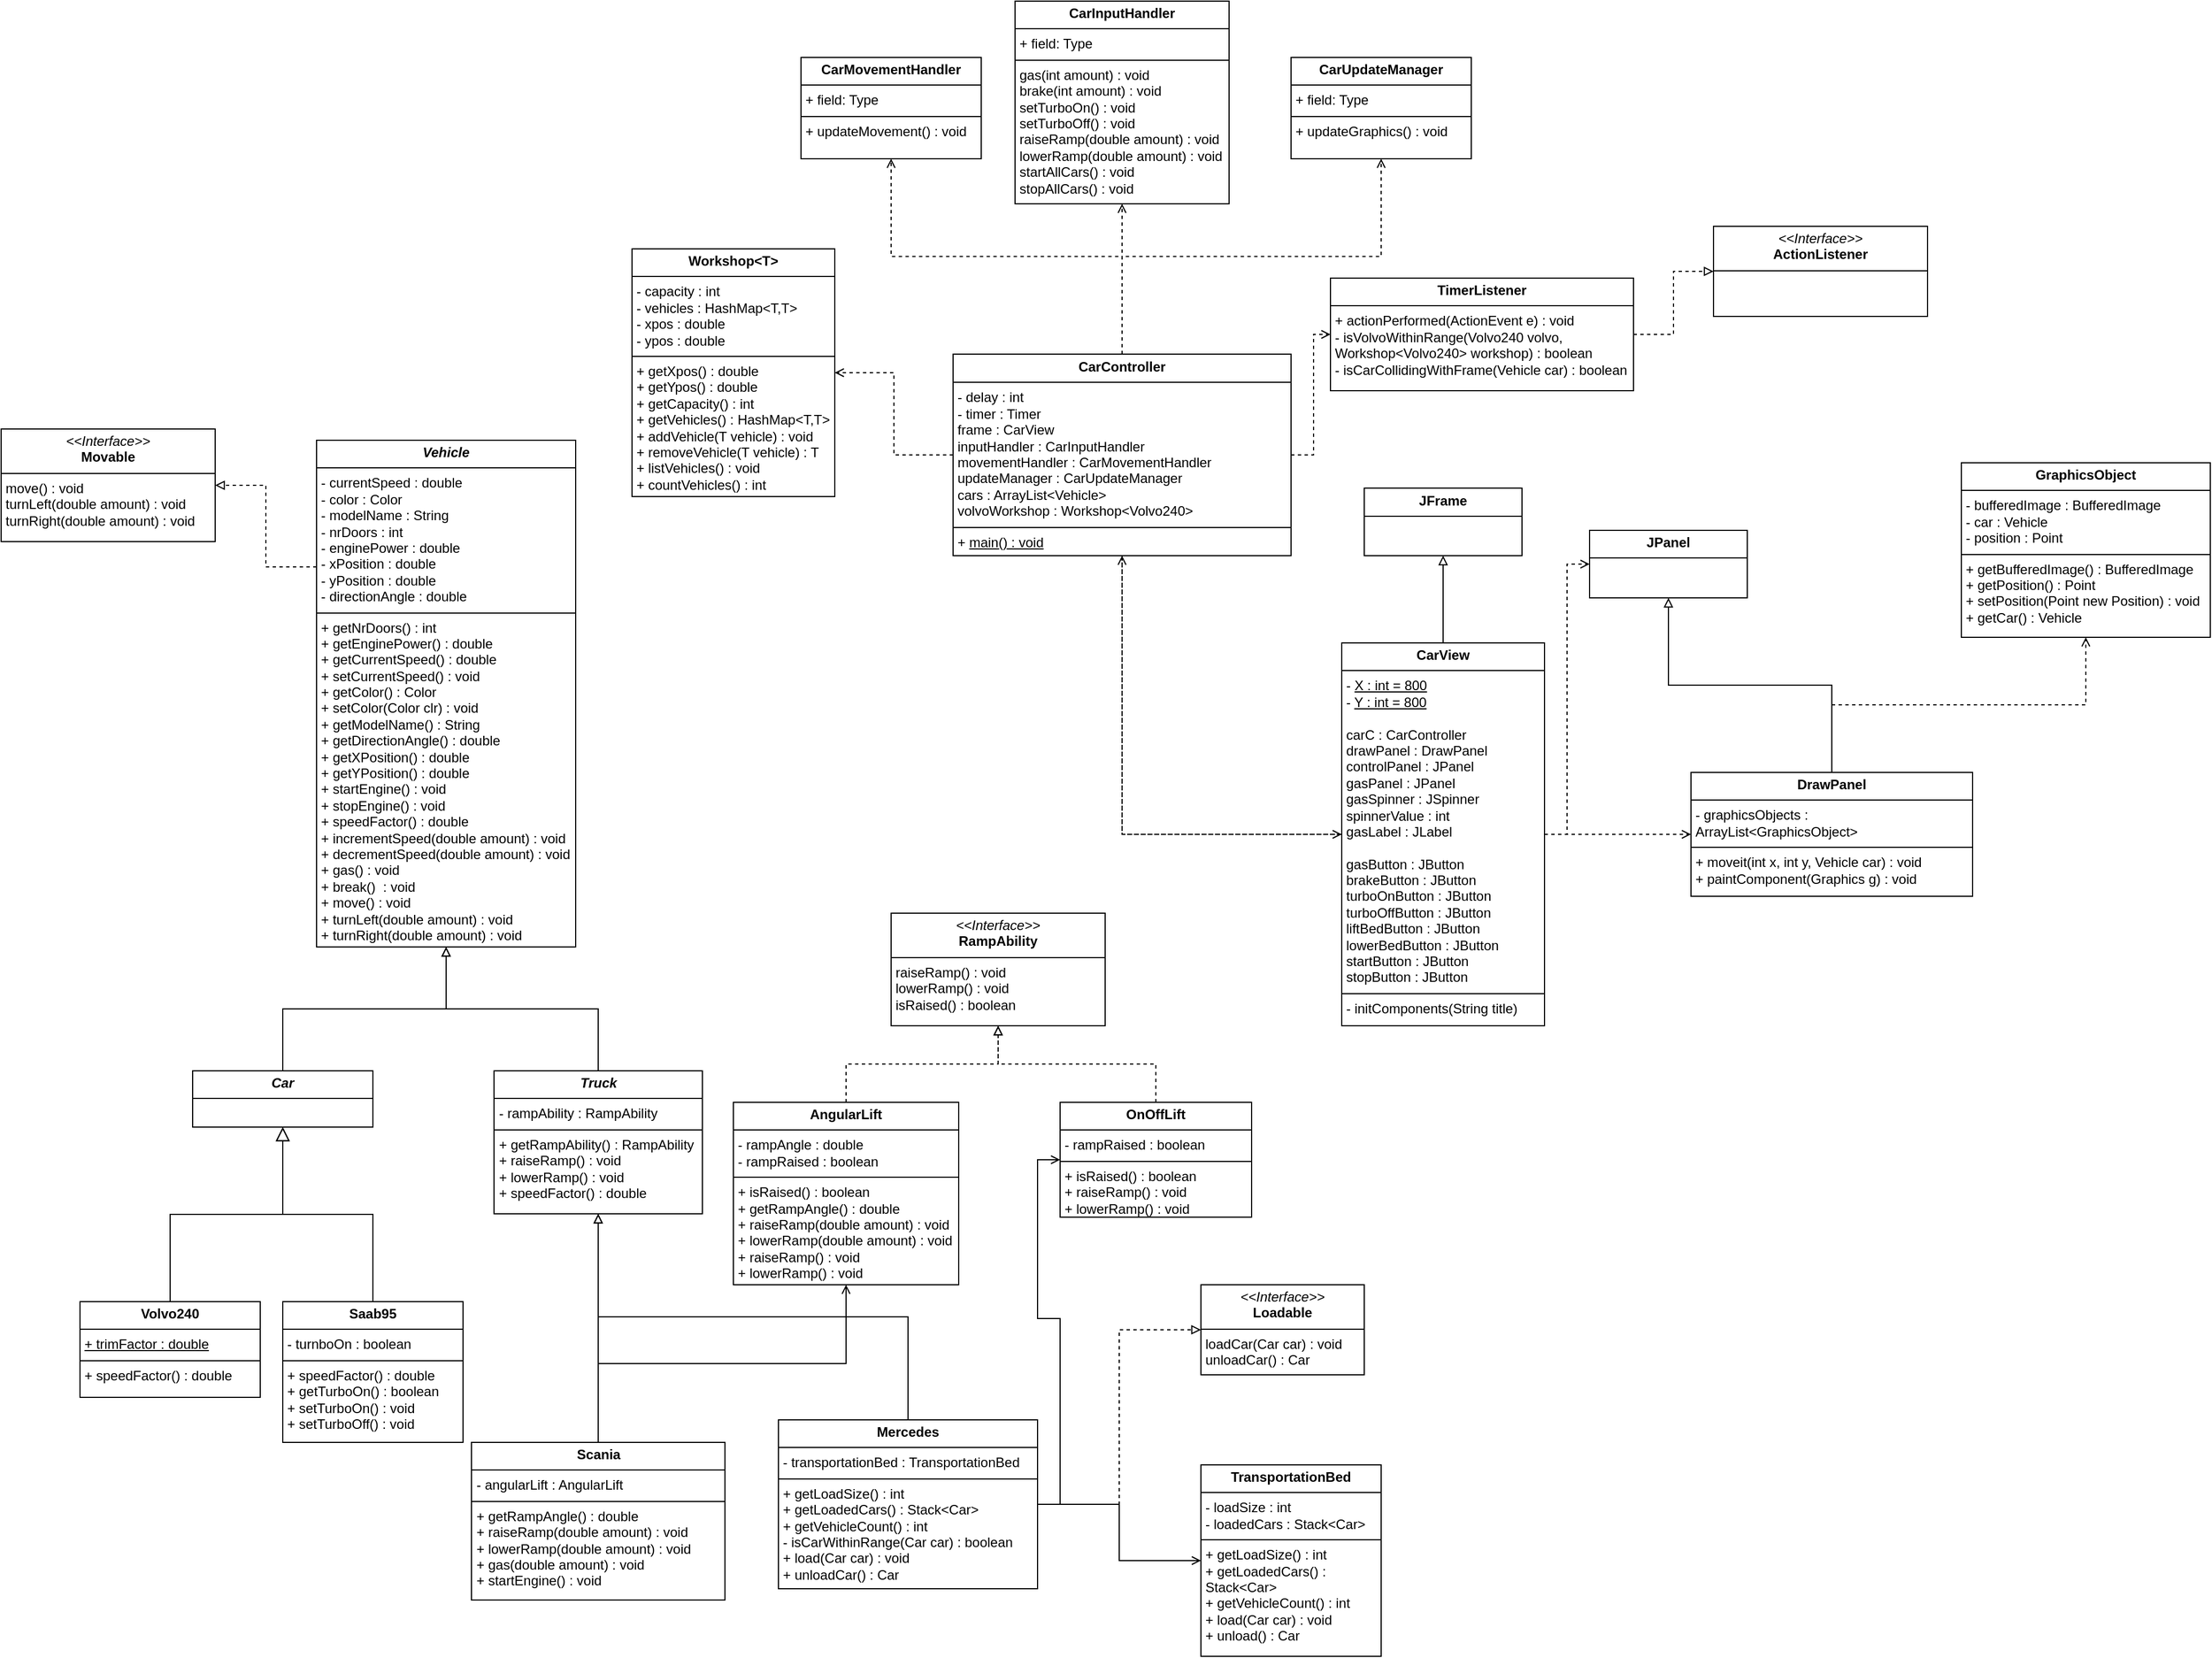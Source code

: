 <mxfile version="26.0.7">
  <diagram id="C5RBs43oDa-KdzZeNtuy" name="Page-1">
    <mxGraphModel dx="1781" dy="1826" grid="1" gridSize="10" guides="1" tooltips="1" connect="1" arrows="1" fold="1" page="1" pageScale="1" pageWidth="827" pageHeight="1169" math="0" shadow="0">
      <root>
        <mxCell id="WIyWlLk6GJQsqaUBKTNV-0" />
        <mxCell id="WIyWlLk6GJQsqaUBKTNV-1" parent="WIyWlLk6GJQsqaUBKTNV-0" />
        <mxCell id="zkfFHV4jXpPFQw0GAbJ--12" value="" style="endArrow=block;endSize=10;endFill=0;shadow=0;strokeWidth=1;rounded=0;curved=0;edgeStyle=elbowEdgeStyle;elbow=vertical;exitX=0.5;exitY=0;exitDx=0;exitDy=0;entryX=0.5;entryY=1;entryDx=0;entryDy=0;" parent="WIyWlLk6GJQsqaUBKTNV-1" source="UUZRueKSXtBkts1wpo_z-1" target="65865Qzd2OzKarjZXc1O-2" edge="1">
          <mxGeometry width="160" relative="1" as="geometry">
            <mxPoint x="100" y="540" as="sourcePoint" />
            <mxPoint x="195" y="130" as="targetPoint" />
          </mxGeometry>
        </mxCell>
        <mxCell id="zkfFHV4jXpPFQw0GAbJ--16" value="" style="endArrow=block;endSize=10;endFill=0;shadow=0;strokeWidth=1;rounded=0;curved=0;edgeStyle=elbowEdgeStyle;elbow=vertical;exitX=0.5;exitY=0;exitDx=0;exitDy=0;entryX=0.5;entryY=1;entryDx=0;entryDy=0;" parent="WIyWlLk6GJQsqaUBKTNV-1" source="UUZRueKSXtBkts1wpo_z-2" target="65865Qzd2OzKarjZXc1O-2" edge="1">
          <mxGeometry width="160" relative="1" as="geometry">
            <mxPoint x="420" y="545" as="sourcePoint" />
            <mxPoint x="195" y="130" as="targetPoint" />
          </mxGeometry>
        </mxCell>
        <mxCell id="UUZRueKSXtBkts1wpo_z-1" value="&lt;p style=&quot;margin:0px;margin-top:4px;text-align:center;&quot;&gt;&lt;b&gt;Volvo240&lt;/b&gt;&lt;/p&gt;&lt;hr size=&quot;1&quot; style=&quot;border-style:solid;&quot;&gt;&lt;p style=&quot;margin:0px;margin-left:4px;&quot;&gt;&lt;u&gt;+ trimFactor : double&lt;/u&gt;&lt;/p&gt;&lt;hr size=&quot;1&quot; style=&quot;border-style:solid;&quot;&gt;&lt;p style=&quot;margin:0px;margin-left:4px;&quot;&gt;+ speedFactor() : double&lt;/p&gt;" style="verticalAlign=top;align=left;overflow=fill;html=1;whiteSpace=wrap;" parent="WIyWlLk6GJQsqaUBKTNV-1" vertex="1">
          <mxGeometry x="20" y="225" width="160" height="85" as="geometry" />
        </mxCell>
        <mxCell id="UUZRueKSXtBkts1wpo_z-2" value="&lt;p style=&quot;margin:0px;margin-top:4px;text-align:center;&quot;&gt;&lt;b&gt;Saab95&lt;/b&gt;&lt;/p&gt;&lt;hr size=&quot;1&quot; style=&quot;border-style:solid;&quot;&gt;&lt;p style=&quot;margin:0px;margin-left:4px;&quot;&gt;- turnboOn : boolean&lt;/p&gt;&lt;hr size=&quot;1&quot; style=&quot;border-style:solid;&quot;&gt;&lt;p style=&quot;margin:0px;margin-left:4px;&quot;&gt;+ speedFactor() : double&lt;/p&gt;&lt;p style=&quot;margin:0px;margin-left:4px;&quot;&gt;+ getTurboOn() : boolean&lt;/p&gt;&lt;p style=&quot;margin:0px;margin-left:4px;&quot;&gt;+ setTurboOn() : void&lt;/p&gt;&lt;p style=&quot;margin:0px;margin-left:4px;&quot;&gt;+ setTurboOff() : void&lt;/p&gt;" style="verticalAlign=top;align=left;overflow=fill;html=1;whiteSpace=wrap;" parent="WIyWlLk6GJQsqaUBKTNV-1" vertex="1">
          <mxGeometry x="200" y="225" width="160" height="125" as="geometry" />
        </mxCell>
        <mxCell id="UUZRueKSXtBkts1wpo_z-6" value="" style="edgeStyle=orthogonalEdgeStyle;rounded=0;orthogonalLoop=1;jettySize=auto;html=1;endArrow=block;endFill=0;entryX=0.5;entryY=1;entryDx=0;entryDy=0;" parent="WIyWlLk6GJQsqaUBKTNV-1" source="UUZRueKSXtBkts1wpo_z-3" target="65865Qzd2OzKarjZXc1O-0" edge="1">
          <mxGeometry relative="1" as="geometry">
            <mxPoint x="340" y="20" as="targetPoint" />
          </mxGeometry>
        </mxCell>
        <mxCell id="UUZRueKSXtBkts1wpo_z-3" value="&lt;p style=&quot;margin:0px;margin-top:4px;text-align:center;&quot;&gt;&lt;b&gt;&lt;i&gt;Truck&lt;/i&gt;&lt;/b&gt;&lt;/p&gt;&lt;hr size=&quot;1&quot; style=&quot;border-style:solid;&quot;&gt;&lt;p style=&quot;margin:0px;margin-left:4px;&quot;&gt;- rampAbility : RampAbility&lt;/p&gt;&lt;hr size=&quot;1&quot; style=&quot;border-style:solid;&quot;&gt;&lt;p style=&quot;margin:0px;margin-left:4px;&quot;&gt;+ getRampAbility() : RampAbility&lt;/p&gt;&lt;p style=&quot;margin:0px;margin-left:4px;&quot;&gt;+ raiseRamp() : void&lt;/p&gt;&lt;p style=&quot;margin:0px;margin-left:4px;&quot;&gt;+ lowerRamp() : void&lt;/p&gt;&lt;p style=&quot;margin:0px;margin-left:4px;&quot;&gt;+ speedFactor() : double&lt;/p&gt;" style="verticalAlign=top;align=left;overflow=fill;html=1;whiteSpace=wrap;" parent="WIyWlLk6GJQsqaUBKTNV-1" vertex="1">
          <mxGeometry x="387.5" y="20" width="185" height="127" as="geometry" />
        </mxCell>
        <mxCell id="UUZRueKSXtBkts1wpo_z-9" style="edgeStyle=orthogonalEdgeStyle;rounded=0;orthogonalLoop=1;jettySize=auto;html=1;exitX=0.5;exitY=0;exitDx=0;exitDy=0;entryX=0.5;entryY=1;entryDx=0;entryDy=0;endArrow=block;endFill=0;" parent="WIyWlLk6GJQsqaUBKTNV-1" source="UUZRueKSXtBkts1wpo_z-4" target="UUZRueKSXtBkts1wpo_z-3" edge="1">
          <mxGeometry relative="1" as="geometry" />
        </mxCell>
        <mxCell id="9MNKS4GSq8RQ1P2GVVs_-5" style="edgeStyle=orthogonalEdgeStyle;rounded=0;orthogonalLoop=1;jettySize=auto;html=1;exitX=0.5;exitY=0;exitDx=0;exitDy=0;entryX=0.5;entryY=1;entryDx=0;entryDy=0;endArrow=open;endFill=0;" parent="WIyWlLk6GJQsqaUBKTNV-1" source="UUZRueKSXtBkts1wpo_z-4" target="9MNKS4GSq8RQ1P2GVVs_-1" edge="1">
          <mxGeometry relative="1" as="geometry" />
        </mxCell>
        <mxCell id="UUZRueKSXtBkts1wpo_z-4" value="&lt;p style=&quot;margin:0px;margin-top:4px;text-align:center;&quot;&gt;&lt;b&gt;Scania&lt;/b&gt;&lt;/p&gt;&lt;hr size=&quot;1&quot; style=&quot;border-style:solid;&quot;&gt;&lt;p style=&quot;margin:0px;margin-left:4px;&quot;&gt;- angularLift : AngularLift&lt;/p&gt;&lt;hr size=&quot;1&quot; style=&quot;border-style:solid;&quot;&gt;&lt;p style=&quot;margin:0px;margin-left:4px;&quot;&gt;&lt;span style=&quot;background-color: transparent; color: light-dark(rgb(0, 0, 0), rgb(255, 255, 255));&quot;&gt;+ getRampAngle() : double&lt;/span&gt;&lt;/p&gt;&lt;p style=&quot;margin:0px;margin-left:4px;&quot;&gt;&lt;span style=&quot;background-color: transparent; color: light-dark(rgb(0, 0, 0), rgb(255, 255, 255));&quot;&gt;+ raiseRamp(double amount) : void&lt;/span&gt;&lt;br&gt;&lt;/p&gt;&lt;p style=&quot;margin:0px;margin-left:4px;&quot;&gt;&lt;span style=&quot;background-color: transparent; color: light-dark(rgb(0, 0, 0), rgb(255, 255, 255));&quot;&gt;+ lowerRamp(double amount) : void&lt;/span&gt;&lt;/p&gt;&lt;p style=&quot;margin:0px;margin-left:4px;&quot;&gt;&lt;span style=&quot;background-color: transparent; color: light-dark(rgb(0, 0, 0), rgb(255, 255, 255));&quot;&gt;+ gas(double amount) : void&lt;/span&gt;&lt;/p&gt;&lt;p style=&quot;margin:0px;margin-left:4px;&quot;&gt;&lt;span style=&quot;background-color: transparent; color: light-dark(rgb(0, 0, 0), rgb(255, 255, 255));&quot;&gt;+ startEngine() : void&lt;/span&gt;&lt;/p&gt;" style="verticalAlign=top;align=left;overflow=fill;html=1;whiteSpace=wrap;" parent="WIyWlLk6GJQsqaUBKTNV-1" vertex="1">
          <mxGeometry x="367.5" y="350" width="225" height="140" as="geometry" />
        </mxCell>
        <mxCell id="UUZRueKSXtBkts1wpo_z-8" style="edgeStyle=orthogonalEdgeStyle;rounded=0;orthogonalLoop=1;jettySize=auto;html=1;exitX=0.5;exitY=0;exitDx=0;exitDy=0;endArrow=block;endFill=0;" parent="WIyWlLk6GJQsqaUBKTNV-1" source="UUZRueKSXtBkts1wpo_z-7" target="UUZRueKSXtBkts1wpo_z-3" edge="1">
          <mxGeometry relative="1" as="geometry">
            <mxPoint x="480" y="110" as="targetPoint" />
          </mxGeometry>
        </mxCell>
        <mxCell id="rE1bcoCa6DXhhvIjJYWH-1" style="edgeStyle=orthogonalEdgeStyle;rounded=0;orthogonalLoop=1;jettySize=auto;html=1;exitX=1;exitY=0.5;exitDx=0;exitDy=0;entryX=0;entryY=0.5;entryDx=0;entryDy=0;endArrow=block;endFill=0;dashed=1;" parent="WIyWlLk6GJQsqaUBKTNV-1" source="UUZRueKSXtBkts1wpo_z-7" target="9MNKS4GSq8RQ1P2GVVs_-8" edge="1">
          <mxGeometry relative="1" as="geometry" />
        </mxCell>
        <mxCell id="KOks-UzfTVV5hbzTRLHZ-1" style="edgeStyle=orthogonalEdgeStyle;shape=connector;rounded=0;orthogonalLoop=1;jettySize=auto;html=1;entryX=0;entryY=0.5;entryDx=0;entryDy=0;strokeColor=default;align=center;verticalAlign=middle;fontFamily=Helvetica;fontSize=11;fontColor=default;labelBackgroundColor=default;endArrow=open;endFill=0;" parent="WIyWlLk6GJQsqaUBKTNV-1" source="UUZRueKSXtBkts1wpo_z-7" target="KOks-UzfTVV5hbzTRLHZ-0" edge="1">
          <mxGeometry relative="1" as="geometry" />
        </mxCell>
        <mxCell id="UUZRueKSXtBkts1wpo_z-7" value="&lt;p style=&quot;margin:0px;margin-top:4px;text-align:center;&quot;&gt;&lt;b&gt;Mercedes&lt;/b&gt;&lt;/p&gt;&lt;hr size=&quot;1&quot; style=&quot;border-style:solid;&quot;&gt;&lt;p style=&quot;margin:0px;margin-left:4px;&quot;&gt;- transportationBed : TransportationBed&lt;/p&gt;&lt;hr size=&quot;1&quot; style=&quot;border-style:solid;&quot;&gt;&lt;p style=&quot;margin:0px;margin-left:4px;&quot;&gt;&lt;span style=&quot;background-color: transparent; color: light-dark(rgb(0, 0, 0), rgb(255, 255, 255));&quot;&gt;+ getLoadSize() : int&lt;/span&gt;&lt;/p&gt;&lt;p style=&quot;margin:0px;margin-left:4px;&quot;&gt;&lt;span style=&quot;background-color: transparent; color: light-dark(rgb(0, 0, 0), rgb(255, 255, 255));&quot;&gt;+ getLoadedCars() : Stack&amp;lt;Car&amp;gt;&lt;/span&gt;&lt;/p&gt;&lt;p style=&quot;margin:0px;margin-left:4px;&quot;&gt;&lt;span style=&quot;background-color: transparent; color: light-dark(rgb(0, 0, 0), rgb(255, 255, 255));&quot;&gt;+ getVehicleCount() : int&lt;/span&gt;&lt;/p&gt;&lt;p style=&quot;margin:0px;margin-left:4px;&quot;&gt;&lt;span style=&quot;background-color: transparent; color: light-dark(rgb(0, 0, 0), rgb(255, 255, 255));&quot;&gt;- isCarWithinRange(Car car) : boolean&lt;/span&gt;&lt;/p&gt;&lt;p style=&quot;margin:0px;margin-left:4px;&quot;&gt;+ load(Car car) : void&lt;/p&gt;&lt;p style=&quot;margin:0px;margin-left:4px;&quot;&gt;+ unloadCar() : Car&lt;/p&gt;" style="verticalAlign=top;align=left;overflow=fill;html=1;whiteSpace=wrap;" parent="WIyWlLk6GJQsqaUBKTNV-1" vertex="1">
          <mxGeometry x="640" y="330" width="230" height="150" as="geometry" />
        </mxCell>
        <mxCell id="UUZRueKSXtBkts1wpo_z-12" value="&lt;p style=&quot;margin:0px;margin-top:4px;text-align:center;&quot;&gt;&lt;i&gt;&amp;lt;&amp;lt;Interface&amp;gt;&amp;gt;&lt;/i&gt;&lt;br&gt;&lt;b&gt;Movable&lt;/b&gt;&lt;/p&gt;&lt;hr size=&quot;1&quot; style=&quot;border-style:solid;&quot;&gt;&lt;p style=&quot;margin:0px;margin-left:4px;&quot;&gt;move() : void&lt;/p&gt;&lt;p style=&quot;margin:0px;margin-left:4px;&quot;&gt;turnLeft(double amount) : void&lt;/p&gt;&lt;p style=&quot;margin:0px;margin-left:4px;&quot;&gt;turnRight(double amount) : void&lt;/p&gt;" style="verticalAlign=top;align=left;overflow=fill;html=1;whiteSpace=wrap;" parent="WIyWlLk6GJQsqaUBKTNV-1" vertex="1">
          <mxGeometry x="-50" y="-550" width="190" height="100" as="geometry" />
        </mxCell>
        <mxCell id="UUZRueKSXtBkts1wpo_z-15" style="edgeStyle=orthogonalEdgeStyle;rounded=0;orthogonalLoop=1;jettySize=auto;html=1;exitX=0;exitY=0.25;exitDx=0;exitDy=0;entryX=1;entryY=0.5;entryDx=0;entryDy=0;endArrow=block;endFill=0;dashed=1;" parent="WIyWlLk6GJQsqaUBKTNV-1" source="65865Qzd2OzKarjZXc1O-0" target="UUZRueKSXtBkts1wpo_z-12" edge="1">
          <mxGeometry relative="1" as="geometry" />
        </mxCell>
        <mxCell id="9MNKS4GSq8RQ1P2GVVs_-0" value="&lt;p style=&quot;margin:0px;margin-top:4px;text-align:center;&quot;&gt;&lt;i&gt;&amp;lt;&amp;lt;Interface&amp;gt;&amp;gt;&lt;/i&gt;&lt;br&gt;&lt;b&gt;RampAbility&lt;/b&gt;&lt;/p&gt;&lt;hr size=&quot;1&quot; style=&quot;border-style:solid;&quot;&gt;&lt;p style=&quot;margin:0px;margin-left:4px;&quot;&gt;raiseRamp() : void&lt;/p&gt;&lt;p style=&quot;margin:0px;margin-left:4px;&quot;&gt;lowerRamp() : void&lt;/p&gt;&lt;p style=&quot;margin:0px;margin-left:4px;&quot;&gt;isRaised() : boolean&lt;/p&gt;" style="verticalAlign=top;align=left;overflow=fill;html=1;whiteSpace=wrap;" parent="WIyWlLk6GJQsqaUBKTNV-1" vertex="1">
          <mxGeometry x="740" y="-120" width="190" height="100" as="geometry" />
        </mxCell>
        <mxCell id="9MNKS4GSq8RQ1P2GVVs_-3" style="edgeStyle=orthogonalEdgeStyle;rounded=0;orthogonalLoop=1;jettySize=auto;html=1;exitX=0.5;exitY=0;exitDx=0;exitDy=0;entryX=0.5;entryY=1;entryDx=0;entryDy=0;endArrow=block;endFill=0;dashed=1;" parent="WIyWlLk6GJQsqaUBKTNV-1" source="9MNKS4GSq8RQ1P2GVVs_-1" target="9MNKS4GSq8RQ1P2GVVs_-0" edge="1">
          <mxGeometry relative="1" as="geometry" />
        </mxCell>
        <mxCell id="9MNKS4GSq8RQ1P2GVVs_-1" value="&lt;p style=&quot;margin:0px;margin-top:4px;text-align:center;&quot;&gt;&lt;b&gt;AngularLift&lt;/b&gt;&lt;/p&gt;&lt;hr size=&quot;1&quot; style=&quot;border-style:solid;&quot;&gt;&lt;p style=&quot;margin:0px;margin-left:4px;&quot;&gt;- rampAngle : double&lt;/p&gt;&lt;p style=&quot;margin:0px;margin-left:4px;&quot;&gt;- rampRaised : boolean&lt;/p&gt;&lt;hr size=&quot;1&quot; style=&quot;border-style:solid;&quot;&gt;&lt;p style=&quot;margin: 0px 0px 0px 4px;&quot;&gt;+ isRaised() : boolean&lt;/p&gt;&lt;p style=&quot;margin: 0px 0px 0px 4px;&quot;&gt;+ getRampAngle() : double&lt;/p&gt;&lt;p style=&quot;margin: 0px 0px 0px 4px;&quot;&gt;+ raiseRamp(double amount) : void&lt;/p&gt;&lt;p style=&quot;margin: 0px 0px 0px 4px;&quot;&gt;+ lowerRamp(double amount) : void&lt;/p&gt;&lt;p style=&quot;margin: 0px 0px 0px 4px;&quot;&gt;+ raiseRamp() : void&lt;/p&gt;&lt;p style=&quot;margin: 0px 0px 0px 4px;&quot;&gt;+ lowerRamp() : void&lt;/p&gt;" style="verticalAlign=top;align=left;overflow=fill;html=1;whiteSpace=wrap;" parent="WIyWlLk6GJQsqaUBKTNV-1" vertex="1">
          <mxGeometry x="600" y="48" width="200" height="162" as="geometry" />
        </mxCell>
        <mxCell id="9MNKS4GSq8RQ1P2GVVs_-4" style="edgeStyle=orthogonalEdgeStyle;rounded=0;orthogonalLoop=1;jettySize=auto;html=1;exitX=0.5;exitY=0;exitDx=0;exitDy=0;entryX=0.5;entryY=1;entryDx=0;entryDy=0;endArrow=block;endFill=0;dashed=1;" parent="WIyWlLk6GJQsqaUBKTNV-1" source="9MNKS4GSq8RQ1P2GVVs_-2" target="9MNKS4GSq8RQ1P2GVVs_-0" edge="1">
          <mxGeometry relative="1" as="geometry" />
        </mxCell>
        <mxCell id="9MNKS4GSq8RQ1P2GVVs_-8" value="&lt;p style=&quot;margin:0px;margin-top:4px;text-align:center;&quot;&gt;&lt;i&gt;&amp;lt;&amp;lt;Interface&amp;gt;&amp;gt;&lt;/i&gt;&lt;br&gt;&lt;b&gt;Loadable&lt;/b&gt;&lt;/p&gt;&lt;hr size=&quot;1&quot; style=&quot;border-style:solid;&quot;&gt;&lt;p style=&quot;margin:0px;margin-left:4px;&quot;&gt;loadCar(Car car) : void&lt;/p&gt;&lt;p style=&quot;margin:0px;margin-left:4px;&quot;&gt;unloadCar() : Car&lt;/p&gt;" style="verticalAlign=top;align=left;overflow=fill;html=1;whiteSpace=wrap;" parent="WIyWlLk6GJQsqaUBKTNV-1" vertex="1">
          <mxGeometry x="1015" y="210" width="145" height="80" as="geometry" />
        </mxCell>
        <mxCell id="rE1bcoCa6DXhhvIjJYWH-0" value="" style="edgeStyle=orthogonalEdgeStyle;rounded=0;orthogonalLoop=1;jettySize=auto;html=1;exitX=1;exitY=0.5;exitDx=0;exitDy=0;entryX=0;entryY=0.5;entryDx=0;entryDy=0;endArrow=open;endFill=0;" parent="WIyWlLk6GJQsqaUBKTNV-1" source="UUZRueKSXtBkts1wpo_z-7" target="9MNKS4GSq8RQ1P2GVVs_-2" edge="1">
          <mxGeometry relative="1" as="geometry">
            <mxPoint x="790" y="445" as="sourcePoint" />
            <mxPoint x="1070" y="300" as="targetPoint" />
          </mxGeometry>
        </mxCell>
        <mxCell id="9MNKS4GSq8RQ1P2GVVs_-2" value="&lt;p style=&quot;margin:0px;margin-top:4px;text-align:center;&quot;&gt;&lt;b&gt;OnOffLift&lt;/b&gt;&lt;/p&gt;&lt;hr size=&quot;1&quot; style=&quot;border-style:solid;&quot;&gt;&lt;p style=&quot;margin:0px;margin-left:4px;&quot;&gt;- rampRaised : boolean&lt;/p&gt;&lt;hr size=&quot;1&quot; style=&quot;border-style:solid;&quot;&gt;&lt;p style=&quot;margin: 0px 0px 0px 4px;&quot;&gt;+ isRaised() : boolean&lt;/p&gt;&lt;p style=&quot;margin: 0px 0px 0px 4px;&quot;&gt;+ raiseRamp() : void&lt;/p&gt;&lt;p style=&quot;margin: 0px 0px 0px 4px;&quot;&gt;+ lowerRamp() : void&lt;/p&gt;" style="verticalAlign=top;align=left;overflow=fill;html=1;whiteSpace=wrap;" parent="WIyWlLk6GJQsqaUBKTNV-1" vertex="1">
          <mxGeometry x="890" y="48" width="170" height="102" as="geometry" />
        </mxCell>
        <mxCell id="rE1bcoCa6DXhhvIjJYWH-2" style="edgeStyle=orthogonalEdgeStyle;rounded=0;orthogonalLoop=1;jettySize=auto;html=1;exitX=0.5;exitY=1;exitDx=0;exitDy=0;" parent="WIyWlLk6GJQsqaUBKTNV-1" source="9MNKS4GSq8RQ1P2GVVs_-1" target="9MNKS4GSq8RQ1P2GVVs_-1" edge="1">
          <mxGeometry relative="1" as="geometry" />
        </mxCell>
        <mxCell id="65865Qzd2OzKarjZXc1O-0" value="&lt;p style=&quot;margin:0px;margin-top:4px;text-align:center;&quot;&gt;&lt;b&gt;&lt;i&gt;Vehicle&lt;/i&gt;&lt;/b&gt;&lt;/p&gt;&lt;hr size=&quot;1&quot; style=&quot;border-style:solid;&quot;&gt;&lt;p style=&quot;margin:0px;margin-left:4px;&quot;&gt;&lt;span style=&quot;text-wrap: nowrap;&quot;&gt;- currentSpeed : double&lt;/span&gt;&lt;br style=&quot;padding: 0px; margin: 0px; text-wrap: nowrap;&quot;&gt;&lt;span style=&quot;text-wrap: nowrap;&quot;&gt;- color : Color&lt;/span&gt;&lt;br style=&quot;padding: 0px; margin: 0px; text-wrap: nowrap;&quot;&gt;&lt;span style=&quot;text-wrap: nowrap;&quot;&gt;- modelName : String&lt;/span&gt;&lt;br style=&quot;padding: 0px; margin: 0px; text-wrap: nowrap;&quot;&gt;&lt;span style=&quot;text-wrap: nowrap;&quot;&gt;- nrDoors : int&lt;/span&gt;&lt;br style=&quot;padding: 0px; margin: 0px; text-wrap: nowrap;&quot;&gt;&lt;span style=&quot;text-wrap: nowrap;&quot;&gt;- enginePower : double&lt;/span&gt;&lt;br style=&quot;padding: 0px; margin: 0px; text-wrap: nowrap;&quot;&gt;&lt;span style=&quot;text-wrap: nowrap;&quot;&gt;- xPosition : double&lt;/span&gt;&lt;br style=&quot;padding: 0px; margin: 0px; text-wrap: nowrap;&quot;&gt;&lt;span style=&quot;text-wrap: nowrap;&quot;&gt;- yPosition : double&lt;/span&gt;&lt;br style=&quot;padding: 0px; margin: 0px; text-wrap: nowrap;&quot;&gt;&lt;span style=&quot;text-wrap: nowrap;&quot;&gt;- directionAngle : double&lt;/span&gt;&lt;br&gt;&lt;/p&gt;&lt;hr size=&quot;1&quot; style=&quot;border-style:solid;&quot;&gt;&lt;p style=&quot;margin:0px;margin-left:4px;&quot;&gt;&lt;span style=&quot;text-wrap: nowrap;&quot;&gt;+ getNrDoors() : int&lt;/span&gt;&lt;br style=&quot;padding: 0px; margin: 0px; text-wrap: nowrap;&quot;&gt;&lt;span style=&quot;text-wrap: nowrap;&quot;&gt;+ getEnginePower() : double&lt;/span&gt;&lt;br style=&quot;padding: 0px; margin: 0px; text-wrap: nowrap;&quot;&gt;&lt;span style=&quot;text-wrap: nowrap;&quot;&gt;+ getCurrentSpeed() : double&lt;/span&gt;&lt;/p&gt;&lt;p style=&quot;margin:0px;margin-left:4px;&quot;&gt;+ setCurrentSpeed() : void&lt;br style=&quot;padding: 0px; margin: 0px; text-wrap: nowrap;&quot;&gt;&lt;span style=&quot;text-wrap: nowrap;&quot;&gt;+ getColor() : Color&lt;/span&gt;&lt;br style=&quot;padding: 0px; margin: 0px; text-wrap: nowrap;&quot;&gt;&lt;span style=&quot;text-wrap: nowrap;&quot;&gt;+ setColor(Color clr) : void&lt;/span&gt;&lt;br style=&quot;padding: 0px; margin: 0px; text-wrap: nowrap;&quot;&gt;&lt;span style=&quot;text-wrap: nowrap;&quot;&gt;+ getModelName() : String&lt;/span&gt;&lt;br style=&quot;padding: 0px; margin: 0px; text-wrap: nowrap;&quot;&gt;&lt;span style=&quot;text-wrap: nowrap;&quot;&gt;+ getDirectionAngle() : double&lt;/span&gt;&lt;br style=&quot;padding: 0px; margin: 0px; text-wrap: nowrap;&quot;&gt;&lt;span style=&quot;text-wrap: nowrap;&quot;&gt;+ getXPosition() : double&lt;/span&gt;&lt;br style=&quot;padding: 0px; margin: 0px; text-wrap: nowrap;&quot;&gt;&lt;span style=&quot;text-wrap: nowrap;&quot;&gt;+ getYPosition() : double&lt;/span&gt;&lt;br style=&quot;padding: 0px; margin: 0px; text-wrap: nowrap;&quot;&gt;&lt;span style=&quot;text-wrap: nowrap;&quot;&gt;+ startEngine() : void&lt;/span&gt;&lt;br style=&quot;padding: 0px; margin: 0px; text-wrap: nowrap;&quot;&gt;&lt;span style=&quot;text-wrap: nowrap;&quot;&gt;+ stopEngine() : void&lt;/span&gt;&lt;br style=&quot;padding: 0px; margin: 0px; text-wrap: nowrap;&quot;&gt;&lt;span style=&quot;text-wrap: nowrap;&quot;&gt;+ speedFactor() : double&lt;/span&gt;&lt;br style=&quot;padding: 0px; margin: 0px; text-wrap: nowrap;&quot;&gt;&lt;span style=&quot;text-wrap: nowrap;&quot;&gt;+ incrementSpeed(double amount) : void&lt;/span&gt;&lt;br style=&quot;padding: 0px; margin: 0px; text-wrap: nowrap;&quot;&gt;&lt;span style=&quot;text-wrap: nowrap;&quot;&gt;+ decrementSpeed(double amount) : void&lt;/span&gt;&lt;br style=&quot;padding: 0px; margin: 0px; text-wrap: nowrap;&quot;&gt;&lt;span style=&quot;text-wrap: nowrap;&quot;&gt;+ gas() : void&lt;/span&gt;&lt;br style=&quot;padding: 0px; margin: 0px; text-wrap: nowrap;&quot;&gt;&lt;span style=&quot;text-wrap: nowrap;&quot;&gt;+ break()&amp;nbsp; : void&lt;/span&gt;&lt;br style=&quot;padding: 0px; margin: 0px; text-wrap: nowrap;&quot;&gt;&lt;span style=&quot;text-wrap: nowrap;&quot;&gt;+ move() : void&lt;/span&gt;&lt;br style=&quot;padding: 0px; margin: 0px; text-wrap: nowrap;&quot;&gt;&lt;span style=&quot;text-wrap: nowrap;&quot;&gt;+ turnLeft(double amount) : void&lt;/span&gt;&lt;br style=&quot;padding: 0px; margin: 0px; text-wrap: nowrap;&quot;&gt;&lt;span style=&quot;text-wrap: nowrap;&quot;&gt;+ turnRight(double amount) : void&lt;/span&gt;&lt;br&gt;&lt;/p&gt;" style="verticalAlign=top;align=left;overflow=fill;html=1;whiteSpace=wrap;" parent="WIyWlLk6GJQsqaUBKTNV-1" vertex="1">
          <mxGeometry x="230" y="-540" width="230" height="450" as="geometry" />
        </mxCell>
        <mxCell id="65865Qzd2OzKarjZXc1O-3" style="edgeStyle=orthogonalEdgeStyle;rounded=0;orthogonalLoop=1;jettySize=auto;html=1;exitX=0.5;exitY=0;exitDx=0;exitDy=0;endArrow=block;endFill=0;entryX=0.5;entryY=1;entryDx=0;entryDy=0;" parent="WIyWlLk6GJQsqaUBKTNV-1" source="65865Qzd2OzKarjZXc1O-2" target="65865Qzd2OzKarjZXc1O-0" edge="1">
          <mxGeometry relative="1" as="geometry">
            <mxPoint x="290" y="-60" as="targetPoint" />
          </mxGeometry>
        </mxCell>
        <mxCell id="65865Qzd2OzKarjZXc1O-2" value="&lt;p style=&quot;margin:0px;margin-top:4px;text-align:center;&quot;&gt;&lt;b&gt;&lt;i&gt;Car&lt;/i&gt;&lt;/b&gt;&lt;/p&gt;&lt;hr size=&quot;1&quot; style=&quot;border-style:solid;&quot;&gt;&lt;p style=&quot;margin:0px;margin-left:4px;&quot;&gt;&lt;br&gt;&lt;/p&gt;" style="verticalAlign=top;align=left;overflow=fill;html=1;whiteSpace=wrap;" parent="WIyWlLk6GJQsqaUBKTNV-1" vertex="1">
          <mxGeometry x="120" y="20" width="160" height="50" as="geometry" />
        </mxCell>
        <mxCell id="RoJFrSld2B3vOi1ej_uU-0" value="&lt;p style=&quot;margin:0px;margin-top:4px;text-align:center;&quot;&gt;&lt;b&gt;Workshop&amp;lt;T&amp;gt;&lt;/b&gt;&lt;/p&gt;&lt;hr size=&quot;1&quot; style=&quot;border-style:solid;&quot;&gt;&lt;p style=&quot;margin:0px;margin-left:4px;&quot;&gt;- capacity : int&lt;/p&gt;&lt;p style=&quot;margin:0px;margin-left:4px;&quot;&gt;- vehicles : HashMap&amp;lt;T,T&amp;gt;&lt;/p&gt;&lt;p style=&quot;margin:0px;margin-left:4px;&quot;&gt;- xpos : double&lt;/p&gt;&lt;p style=&quot;margin:0px;margin-left:4px;&quot;&gt;- ypos : double&lt;/p&gt;&lt;hr size=&quot;1&quot; style=&quot;border-style:solid;&quot;&gt;&lt;p style=&quot;margin:0px;margin-left:4px;&quot;&gt;+ getXpos() : double&lt;/p&gt;&lt;p style=&quot;margin:0px;margin-left:4px;&quot;&gt;+ getYpos() : double&lt;/p&gt;&lt;p style=&quot;margin:0px;margin-left:4px;&quot;&gt;+ getCapacity() : int&lt;/p&gt;&lt;p style=&quot;margin:0px;margin-left:4px;&quot;&gt;+ getVehicles() : HashMap&amp;lt;T,T&amp;gt;&lt;/p&gt;&lt;p style=&quot;margin:0px;margin-left:4px;&quot;&gt;+ addVehicle(T vehicle) : void&lt;/p&gt;&lt;p style=&quot;margin:0px;margin-left:4px;&quot;&gt;+ removeVehicle(T vehicle) : T&lt;/p&gt;&lt;p style=&quot;margin:0px;margin-left:4px;&quot;&gt;+ listVehicles() : void&lt;/p&gt;&lt;p style=&quot;margin:0px;margin-left:4px;&quot;&gt;+ countVehicles() : int&lt;/p&gt;" style="verticalAlign=top;align=left;overflow=fill;html=1;whiteSpace=wrap;" parent="WIyWlLk6GJQsqaUBKTNV-1" vertex="1">
          <mxGeometry x="510" y="-710" width="180" height="220" as="geometry" />
        </mxCell>
        <mxCell id="RoJFrSld2B3vOi1ej_uU-12" style="edgeStyle=orthogonalEdgeStyle;rounded=0;orthogonalLoop=1;jettySize=auto;html=1;exitX=0.5;exitY=1;exitDx=0;exitDy=0;entryX=0;entryY=0.5;entryDx=0;entryDy=0;endArrow=open;endFill=0;dashed=1;" parent="WIyWlLk6GJQsqaUBKTNV-1" source="RoJFrSld2B3vOi1ej_uU-1" target="RoJFrSld2B3vOi1ej_uU-4" edge="1">
          <mxGeometry relative="1" as="geometry" />
        </mxCell>
        <mxCell id="RoJFrSld2B3vOi1ej_uU-13" style="edgeStyle=orthogonalEdgeStyle;rounded=0;orthogonalLoop=1;jettySize=auto;html=1;exitX=0;exitY=0.5;exitDx=0;exitDy=0;entryX=1;entryY=0.5;entryDx=0;entryDy=0;endArrow=open;endFill=0;dashed=1;" parent="WIyWlLk6GJQsqaUBKTNV-1" source="RoJFrSld2B3vOi1ej_uU-1" target="RoJFrSld2B3vOi1ej_uU-0" edge="1">
          <mxGeometry relative="1" as="geometry" />
        </mxCell>
        <mxCell id="RoJFrSld2B3vOi1ej_uU-18" style="edgeStyle=orthogonalEdgeStyle;shape=connector;rounded=0;orthogonalLoop=1;jettySize=auto;html=1;entryX=0;entryY=0.5;entryDx=0;entryDy=0;dashed=1;strokeColor=default;align=center;verticalAlign=middle;fontFamily=Helvetica;fontSize=11;fontColor=default;labelBackgroundColor=default;endArrow=open;endFill=0;" parent="WIyWlLk6GJQsqaUBKTNV-1" source="RoJFrSld2B3vOi1ej_uU-1" target="RoJFrSld2B3vOi1ej_uU-2" edge="1">
          <mxGeometry relative="1" as="geometry" />
        </mxCell>
        <mxCell id="4BTpWDJTC5mPTTSmd5LL-3" style="edgeStyle=orthogonalEdgeStyle;rounded=0;orthogonalLoop=1;jettySize=auto;html=1;exitX=0.5;exitY=0;exitDx=0;exitDy=0;entryX=0.5;entryY=1;entryDx=0;entryDy=0;endArrow=open;endFill=0;dashed=1;" edge="1" parent="WIyWlLk6GJQsqaUBKTNV-1" source="RoJFrSld2B3vOi1ej_uU-1" target="4BTpWDJTC5mPTTSmd5LL-1">
          <mxGeometry relative="1" as="geometry" />
        </mxCell>
        <mxCell id="4BTpWDJTC5mPTTSmd5LL-4" style="edgeStyle=orthogonalEdgeStyle;shape=connector;rounded=0;orthogonalLoop=1;jettySize=auto;html=1;exitX=0.5;exitY=0;exitDx=0;exitDy=0;entryX=0.5;entryY=1;entryDx=0;entryDy=0;dashed=1;strokeColor=default;align=center;verticalAlign=middle;fontFamily=Helvetica;fontSize=11;fontColor=default;labelBackgroundColor=default;endArrow=open;endFill=0;" edge="1" parent="WIyWlLk6GJQsqaUBKTNV-1" source="RoJFrSld2B3vOi1ej_uU-1" target="4BTpWDJTC5mPTTSmd5LL-2">
          <mxGeometry relative="1" as="geometry" />
        </mxCell>
        <mxCell id="4BTpWDJTC5mPTTSmd5LL-5" style="edgeStyle=orthogonalEdgeStyle;shape=connector;rounded=0;orthogonalLoop=1;jettySize=auto;html=1;exitX=0.5;exitY=0;exitDx=0;exitDy=0;entryX=0.5;entryY=1;entryDx=0;entryDy=0;dashed=1;strokeColor=default;align=center;verticalAlign=middle;fontFamily=Helvetica;fontSize=11;fontColor=default;labelBackgroundColor=default;endArrow=open;endFill=0;" edge="1" parent="WIyWlLk6GJQsqaUBKTNV-1" source="RoJFrSld2B3vOi1ej_uU-1" target="4BTpWDJTC5mPTTSmd5LL-0">
          <mxGeometry relative="1" as="geometry" />
        </mxCell>
        <mxCell id="RoJFrSld2B3vOi1ej_uU-1" value="&lt;p style=&quot;margin:0px;margin-top:4px;text-align:center;&quot;&gt;&lt;b&gt;CarController&lt;/b&gt;&lt;/p&gt;&lt;hr size=&quot;1&quot; style=&quot;border-style:solid;&quot;&gt;&lt;p style=&quot;margin:0px;margin-left:4px;&quot;&gt;- delay : int&lt;/p&gt;&lt;p style=&quot;margin:0px;margin-left:4px;&quot;&gt;- timer : Timer&lt;/p&gt;&lt;p style=&quot;margin:0px;margin-left:4px;&quot;&gt;frame : CarView&lt;/p&gt;&lt;p style=&quot;margin:0px;margin-left:4px;&quot;&gt;inputHandler : CarInputHandler&lt;/p&gt;&lt;p style=&quot;margin:0px;margin-left:4px;&quot;&gt;movementHandler : CarMovementHandler&lt;/p&gt;&lt;p style=&quot;margin:0px;margin-left:4px;&quot;&gt;updateManager : CarUpdateManager&lt;/p&gt;&lt;p style=&quot;margin:0px;margin-left:4px;&quot;&gt;cars : ArrayList&amp;lt;Vehicle&amp;gt;&lt;/p&gt;&lt;p style=&quot;margin:0px;margin-left:4px;&quot;&gt;volvoWorkshop : Workshop&amp;lt;Volvo240&amp;gt;&lt;/p&gt;&lt;hr size=&quot;1&quot; style=&quot;border-style:solid;&quot;&gt;&lt;p style=&quot;margin:0px;margin-left:4px;&quot;&gt;+ &lt;u&gt;main() : void&lt;/u&gt;&lt;/p&gt;&lt;p style=&quot;margin:0px;margin-left:4px;&quot;&gt;&lt;br&gt;&lt;/p&gt;" style="verticalAlign=top;align=left;overflow=fill;html=1;whiteSpace=wrap;" parent="WIyWlLk6GJQsqaUBKTNV-1" vertex="1">
          <mxGeometry x="795" y="-616.5" width="300" height="179" as="geometry" />
        </mxCell>
        <mxCell id="RoJFrSld2B3vOi1ej_uU-7" style="edgeStyle=orthogonalEdgeStyle;rounded=0;orthogonalLoop=1;jettySize=auto;html=1;exitX=1;exitY=0.5;exitDx=0;exitDy=0;entryX=0;entryY=0.5;entryDx=0;entryDy=0;endArrow=block;endFill=0;dashed=1;" parent="WIyWlLk6GJQsqaUBKTNV-1" source="RoJFrSld2B3vOi1ej_uU-2" target="RoJFrSld2B3vOi1ej_uU-3" edge="1">
          <mxGeometry relative="1" as="geometry" />
        </mxCell>
        <mxCell id="RoJFrSld2B3vOi1ej_uU-2" value="&lt;p style=&quot;margin:0px;margin-top:4px;text-align:center;&quot;&gt;&lt;b&gt;TimerListener&lt;/b&gt;&lt;/p&gt;&lt;hr size=&quot;1&quot; style=&quot;border-style:solid;&quot;&gt;&lt;p style=&quot;margin:0px;margin-left:4px;&quot;&gt;&lt;span style=&quot;background-color: transparent; color: light-dark(rgb(0, 0, 0), rgb(255, 255, 255));&quot;&gt;+ actionPerformed(ActionEvent e) : void&lt;/span&gt;&lt;/p&gt;&lt;p style=&quot;margin:0px;margin-left:4px;&quot;&gt;- isVolvoWithinRange(Volvo240 volvo, Workshop&amp;lt;Volvo240&amp;gt; workshop) : boolean&lt;/p&gt;&lt;p style=&quot;margin:0px;margin-left:4px;&quot;&gt;- isCarCollidingWithFrame(Vehicle car) : boolean&amp;nbsp;&lt;/p&gt;" style="verticalAlign=top;align=left;overflow=fill;html=1;whiteSpace=wrap;" parent="WIyWlLk6GJQsqaUBKTNV-1" vertex="1">
          <mxGeometry x="1130" y="-684" width="269" height="100" as="geometry" />
        </mxCell>
        <mxCell id="RoJFrSld2B3vOi1ej_uU-3" value="&lt;p style=&quot;margin:0px;margin-top:4px;text-align:center;&quot;&gt;&lt;i&gt;&amp;lt;&amp;lt;Interface&amp;gt;&amp;gt;&lt;/i&gt;&lt;br&gt;&lt;b&gt;ActionListener&lt;/b&gt;&lt;/p&gt;&lt;hr size=&quot;1&quot; style=&quot;border-style:solid;&quot;&gt;&lt;p style=&quot;margin:0px;margin-left:4px;&quot;&gt;&lt;br&gt;&lt;/p&gt;" style="verticalAlign=top;align=left;overflow=fill;html=1;whiteSpace=wrap;" parent="WIyWlLk6GJQsqaUBKTNV-1" vertex="1">
          <mxGeometry x="1470" y="-730" width="190" height="80" as="geometry" />
        </mxCell>
        <mxCell id="RoJFrSld2B3vOi1ej_uU-11" style="edgeStyle=orthogonalEdgeStyle;rounded=0;orthogonalLoop=1;jettySize=auto;html=1;exitX=0.5;exitY=0;exitDx=0;exitDy=0;entryX=0.5;entryY=1;entryDx=0;entryDy=0;endArrow=block;endFill=0;" parent="WIyWlLk6GJQsqaUBKTNV-1" source="RoJFrSld2B3vOi1ej_uU-4" target="RoJFrSld2B3vOi1ej_uU-10" edge="1">
          <mxGeometry relative="1" as="geometry" />
        </mxCell>
        <mxCell id="RoJFrSld2B3vOi1ej_uU-14" style="edgeStyle=orthogonalEdgeStyle;rounded=0;orthogonalLoop=1;jettySize=auto;html=1;entryX=0.5;entryY=1;entryDx=0;entryDy=0;dashed=1;endArrow=open;endFill=0;" parent="WIyWlLk6GJQsqaUBKTNV-1" source="RoJFrSld2B3vOi1ej_uU-4" target="RoJFrSld2B3vOi1ej_uU-1" edge="1">
          <mxGeometry relative="1" as="geometry" />
        </mxCell>
        <mxCell id="RoJFrSld2B3vOi1ej_uU-15" style="edgeStyle=orthogonalEdgeStyle;rounded=0;orthogonalLoop=1;jettySize=auto;html=1;entryX=0;entryY=0.5;entryDx=0;entryDy=0;endArrow=open;endFill=0;dashed=1;" parent="WIyWlLk6GJQsqaUBKTNV-1" source="RoJFrSld2B3vOi1ej_uU-4" target="RoJFrSld2B3vOi1ej_uU-5" edge="1">
          <mxGeometry relative="1" as="geometry" />
        </mxCell>
        <mxCell id="RoJFrSld2B3vOi1ej_uU-16" style="edgeStyle=orthogonalEdgeStyle;shape=connector;rounded=0;orthogonalLoop=1;jettySize=auto;html=1;entryX=0;entryY=0.5;entryDx=0;entryDy=0;dashed=1;strokeColor=default;align=center;verticalAlign=middle;fontFamily=Helvetica;fontSize=11;fontColor=default;labelBackgroundColor=default;endArrow=open;endFill=0;" parent="WIyWlLk6GJQsqaUBKTNV-1" source="RoJFrSld2B3vOi1ej_uU-4" target="RoJFrSld2B3vOi1ej_uU-8" edge="1">
          <mxGeometry relative="1" as="geometry" />
        </mxCell>
        <mxCell id="RoJFrSld2B3vOi1ej_uU-4" value="&lt;p style=&quot;margin:0px;margin-top:4px;text-align:center;&quot;&gt;&lt;b&gt;CarView&lt;/b&gt;&lt;/p&gt;&lt;hr size=&quot;1&quot; style=&quot;border-style:solid;&quot;&gt;&lt;p style=&quot;margin:0px;margin-left:4px;&quot;&gt;- &lt;u&gt;X : int = 800&lt;/u&gt;&lt;/p&gt;&lt;p style=&quot;margin:0px;margin-left:4px;&quot;&gt;- &lt;u&gt;Y : int = 800&lt;/u&gt;&lt;/p&gt;&lt;p style=&quot;margin:0px;margin-left:4px;&quot;&gt;&lt;u&gt;&lt;br&gt;&lt;/u&gt;&lt;/p&gt;&lt;p style=&quot;margin:0px;margin-left:4px;&quot;&gt;carC : CarController&lt;/p&gt;&lt;p style=&quot;margin:0px;margin-left:4px;&quot;&gt;drawPanel : DrawPanel&lt;/p&gt;&lt;p style=&quot;margin:0px;margin-left:4px;&quot;&gt;controlPanel : JPanel&lt;/p&gt;&lt;p style=&quot;margin:0px;margin-left:4px;&quot;&gt;gasPanel : JPanel&lt;/p&gt;&lt;p style=&quot;margin:0px;margin-left:4px;&quot;&gt;gasSpinner : JSpinner&lt;/p&gt;&lt;p style=&quot;margin:0px;margin-left:4px;&quot;&gt;spinnerValue : int&lt;/p&gt;&lt;p style=&quot;margin:0px;margin-left:4px;&quot;&gt;gasLabel : JLabel&lt;/p&gt;&lt;p style=&quot;margin:0px;margin-left:4px;&quot;&gt;&lt;br&gt;&lt;/p&gt;&lt;p style=&quot;margin:0px;margin-left:4px;&quot;&gt;gasButton : JButton&lt;/p&gt;&lt;p style=&quot;margin:0px;margin-left:4px;&quot;&gt;brakeButton : JButton&lt;br&gt;&lt;/p&gt;&lt;p style=&quot;margin:0px;margin-left:4px;&quot;&gt;turboOnButton : JButton&lt;br&gt;&lt;/p&gt;&lt;p style=&quot;margin:0px;margin-left:4px;&quot;&gt;turboOffButton : JButton&lt;br&gt;&lt;/p&gt;&lt;p style=&quot;margin:0px;margin-left:4px;&quot;&gt;liftBedButton : JButton&lt;br&gt;&lt;/p&gt;&lt;p style=&quot;margin:0px;margin-left:4px;&quot;&gt;lowerBedButton : JButton&lt;br&gt;&lt;/p&gt;&lt;p style=&quot;margin:0px;margin-left:4px;&quot;&gt;startButton : JButton&lt;br&gt;&lt;/p&gt;&lt;p style=&quot;margin:0px;margin-left:4px;&quot;&gt;stopButton : JButton&lt;/p&gt;&lt;hr size=&quot;1&quot; style=&quot;border-style:solid;&quot;&gt;&lt;p style=&quot;margin:0px;margin-left:4px;&quot;&gt;- initComponents(String title)&lt;/p&gt;" style="verticalAlign=top;align=left;overflow=fill;html=1;whiteSpace=wrap;" parent="WIyWlLk6GJQsqaUBKTNV-1" vertex="1">
          <mxGeometry x="1140" y="-360" width="180" height="340" as="geometry" />
        </mxCell>
        <mxCell id="RoJFrSld2B3vOi1ej_uU-9" style="edgeStyle=orthogonalEdgeStyle;rounded=0;orthogonalLoop=1;jettySize=auto;html=1;exitX=0.5;exitY=0;exitDx=0;exitDy=0;entryX=0.5;entryY=1;entryDx=0;entryDy=0;endArrow=block;endFill=0;" parent="WIyWlLk6GJQsqaUBKTNV-1" source="RoJFrSld2B3vOi1ej_uU-5" target="RoJFrSld2B3vOi1ej_uU-8" edge="1">
          <mxGeometry relative="1" as="geometry" />
        </mxCell>
        <mxCell id="RoJFrSld2B3vOi1ej_uU-17" style="edgeStyle=orthogonalEdgeStyle;shape=connector;rounded=0;orthogonalLoop=1;jettySize=auto;html=1;dashed=1;strokeColor=default;align=center;verticalAlign=middle;fontFamily=Helvetica;fontSize=11;fontColor=default;labelBackgroundColor=default;endArrow=open;endFill=0;" parent="WIyWlLk6GJQsqaUBKTNV-1" source="RoJFrSld2B3vOi1ej_uU-5" target="RoJFrSld2B3vOi1ej_uU-6" edge="1">
          <mxGeometry relative="1" as="geometry" />
        </mxCell>
        <mxCell id="RoJFrSld2B3vOi1ej_uU-5" value="&lt;p style=&quot;margin:0px;margin-top:4px;text-align:center;&quot;&gt;&lt;b&gt;DrawPanel&lt;/b&gt;&lt;/p&gt;&lt;hr size=&quot;1&quot; style=&quot;border-style:solid;&quot;&gt;&lt;p style=&quot;margin:0px;margin-left:4px;&quot;&gt;- graphicsObjects : ArrayList&amp;lt;GraphicsObject&amp;gt;&lt;/p&gt;&lt;hr size=&quot;1&quot; style=&quot;border-style:solid;&quot;&gt;&lt;p style=&quot;margin:0px;margin-left:4px;&quot;&gt;+ moveit(int x, int y, Vehicle car) : void&lt;/p&gt;&lt;p style=&quot;margin:0px;margin-left:4px;&quot;&gt;+ paintComponent(Graphics g) : void&lt;/p&gt;" style="verticalAlign=top;align=left;overflow=fill;html=1;whiteSpace=wrap;" parent="WIyWlLk6GJQsqaUBKTNV-1" vertex="1">
          <mxGeometry x="1450" y="-245" width="250" height="110" as="geometry" />
        </mxCell>
        <mxCell id="RoJFrSld2B3vOi1ej_uU-6" value="&lt;p style=&quot;margin:0px;margin-top:4px;text-align:center;&quot;&gt;&lt;b&gt;GraphicsObject&lt;/b&gt;&lt;/p&gt;&lt;hr size=&quot;1&quot; style=&quot;border-style:solid;&quot;&gt;&lt;p style=&quot;margin:0px;margin-left:4px;&quot;&gt;- bufferedImage : BufferedImage&lt;/p&gt;&lt;p style=&quot;margin:0px;margin-left:4px;&quot;&gt;- car : Vehicle&lt;/p&gt;&lt;p style=&quot;margin:0px;margin-left:4px;&quot;&gt;- position : Point&lt;/p&gt;&lt;hr size=&quot;1&quot; style=&quot;border-style:solid;&quot;&gt;&lt;p style=&quot;margin:0px;margin-left:4px;&quot;&gt;+ getBufferedImage() : BufferedImage&lt;/p&gt;&lt;p style=&quot;margin:0px;margin-left:4px;&quot;&gt;+ getPosition() : Point&lt;/p&gt;&lt;p style=&quot;margin:0px;margin-left:4px;&quot;&gt;+ setPosition(Point new Position) : void&lt;/p&gt;&lt;p style=&quot;margin:0px;margin-left:4px;&quot;&gt;+ getCar() : Vehicle&lt;/p&gt;" style="verticalAlign=top;align=left;overflow=fill;html=1;whiteSpace=wrap;" parent="WIyWlLk6GJQsqaUBKTNV-1" vertex="1">
          <mxGeometry x="1690" y="-520" width="221" height="155" as="geometry" />
        </mxCell>
        <mxCell id="RoJFrSld2B3vOi1ej_uU-8" value="&lt;p style=&quot;margin:0px;margin-top:4px;text-align:center;&quot;&gt;&lt;b&gt;JPanel&lt;/b&gt;&lt;/p&gt;&lt;hr size=&quot;1&quot; style=&quot;border-style:solid;&quot;&gt;&lt;div style=&quot;height:2px;&quot;&gt;&lt;/div&gt;" style="verticalAlign=top;align=left;overflow=fill;html=1;whiteSpace=wrap;" parent="WIyWlLk6GJQsqaUBKTNV-1" vertex="1">
          <mxGeometry x="1360" y="-460" width="140" height="60" as="geometry" />
        </mxCell>
        <mxCell id="RoJFrSld2B3vOi1ej_uU-10" value="&lt;p style=&quot;margin:0px;margin-top:4px;text-align:center;&quot;&gt;&lt;b&gt;JFrame&lt;/b&gt;&lt;/p&gt;&lt;hr size=&quot;1&quot; style=&quot;border-style:solid;&quot;&gt;&lt;div style=&quot;height:2px;&quot;&gt;&lt;/div&gt;&lt;div style=&quot;height:2px;&quot;&gt;&lt;/div&gt;" style="verticalAlign=top;align=left;overflow=fill;html=1;whiteSpace=wrap;" parent="WIyWlLk6GJQsqaUBKTNV-1" vertex="1">
          <mxGeometry x="1160" y="-497.5" width="140" height="60" as="geometry" />
        </mxCell>
        <mxCell id="KOks-UzfTVV5hbzTRLHZ-0" value="&lt;p style=&quot;margin:0px;margin-top:4px;text-align:center;&quot;&gt;&lt;b&gt;TransportationBed&lt;/b&gt;&lt;/p&gt;&lt;hr size=&quot;1&quot; style=&quot;border-style:solid;&quot;&gt;&lt;p style=&quot;margin:0px;margin-left:4px;&quot;&gt;- loadSize : int&lt;/p&gt;&lt;p style=&quot;margin:0px;margin-left:4px;&quot;&gt;- loadedCars : Stack&amp;lt;Car&amp;gt;&lt;/p&gt;&lt;hr size=&quot;1&quot; style=&quot;border-style:solid;&quot;&gt;&lt;p style=&quot;margin:0px;margin-left:4px;&quot;&gt;+ getLoadSize() : int&lt;/p&gt;&lt;p style=&quot;margin:0px;margin-left:4px;&quot;&gt;+ getLoadedCars() : Stack&amp;lt;Car&amp;gt;&lt;/p&gt;&lt;p style=&quot;margin:0px;margin-left:4px;&quot;&gt;+ getVehicleCount() : int&lt;/p&gt;&lt;p style=&quot;margin:0px;margin-left:4px;&quot;&gt;+ load(Car car) : void&lt;/p&gt;&lt;p style=&quot;margin:0px;margin-left:4px;&quot;&gt;+ unload() : Car&lt;/p&gt;" style="verticalAlign=top;align=left;overflow=fill;html=1;whiteSpace=wrap;" parent="WIyWlLk6GJQsqaUBKTNV-1" vertex="1">
          <mxGeometry x="1015" y="370" width="160" height="170" as="geometry" />
        </mxCell>
        <mxCell id="4BTpWDJTC5mPTTSmd5LL-0" value="&lt;p style=&quot;margin:0px;margin-top:4px;text-align:center;&quot;&gt;&lt;b&gt;CarMovementHandler&lt;/b&gt;&lt;/p&gt;&lt;hr size=&quot;1&quot; style=&quot;border-style:solid;&quot;&gt;&lt;p style=&quot;margin:0px;margin-left:4px;&quot;&gt;+ field: Type&lt;/p&gt;&lt;hr size=&quot;1&quot; style=&quot;border-style:solid;&quot;&gt;&lt;p style=&quot;margin:0px;margin-left:4px;&quot;&gt;+ updateMovement() : void&lt;/p&gt;" style="verticalAlign=top;align=left;overflow=fill;html=1;whiteSpace=wrap;" vertex="1" parent="WIyWlLk6GJQsqaUBKTNV-1">
          <mxGeometry x="660" y="-880" width="160" height="90" as="geometry" />
        </mxCell>
        <mxCell id="4BTpWDJTC5mPTTSmd5LL-1" value="&lt;p style=&quot;margin:0px;margin-top:4px;text-align:center;&quot;&gt;&lt;b&gt;CarInputHandler&lt;/b&gt;&lt;/p&gt;&lt;hr size=&quot;1&quot; style=&quot;border-style:solid;&quot;&gt;&lt;p style=&quot;margin:0px;margin-left:4px;&quot;&gt;+ field: Type&lt;/p&gt;&lt;hr size=&quot;1&quot; style=&quot;border-style:solid;&quot;&gt;&lt;p style=&quot;margin: 0px 0px 0px 4px;&quot;&gt;gas(int amount) : void&lt;/p&gt;&lt;p style=&quot;margin: 0px 0px 0px 4px;&quot;&gt;brake(int amount) : void&lt;/p&gt;&lt;p style=&quot;margin: 0px 0px 0px 4px;&quot;&gt;setTurboOn() : void&lt;/p&gt;&lt;p style=&quot;margin: 0px 0px 0px 4px;&quot;&gt;setTurboOff() : void&lt;/p&gt;&lt;p style=&quot;margin: 0px 0px 0px 4px;&quot;&gt;raiseRamp(double amount) : void&lt;/p&gt;&lt;p style=&quot;margin: 0px 0px 0px 4px;&quot;&gt;lowerRamp(double amount) : void&lt;/p&gt;&lt;p style=&quot;margin: 0px 0px 0px 4px;&quot;&gt;startAllCars() : void&lt;/p&gt;&lt;p style=&quot;margin: 0px 0px 0px 4px;&quot;&gt;stopAllCars() : void&amp;nbsp;&lt;/p&gt;" style="verticalAlign=top;align=left;overflow=fill;html=1;whiteSpace=wrap;" vertex="1" parent="WIyWlLk6GJQsqaUBKTNV-1">
          <mxGeometry x="850" y="-930" width="190" height="180" as="geometry" />
        </mxCell>
        <mxCell id="4BTpWDJTC5mPTTSmd5LL-2" value="&lt;p style=&quot;margin:0px;margin-top:4px;text-align:center;&quot;&gt;&lt;b&gt;CarUpdateManager&lt;/b&gt;&lt;/p&gt;&lt;hr size=&quot;1&quot; style=&quot;border-style:solid;&quot;&gt;&lt;p style=&quot;margin:0px;margin-left:4px;&quot;&gt;+ field: Type&lt;/p&gt;&lt;hr size=&quot;1&quot; style=&quot;border-style:solid;&quot;&gt;&lt;p style=&quot;margin:0px;margin-left:4px;&quot;&gt;+ updateGraphics() : void&lt;/p&gt;" style="verticalAlign=top;align=left;overflow=fill;html=1;whiteSpace=wrap;" vertex="1" parent="WIyWlLk6GJQsqaUBKTNV-1">
          <mxGeometry x="1095" y="-880" width="160" height="90" as="geometry" />
        </mxCell>
      </root>
    </mxGraphModel>
  </diagram>
</mxfile>
